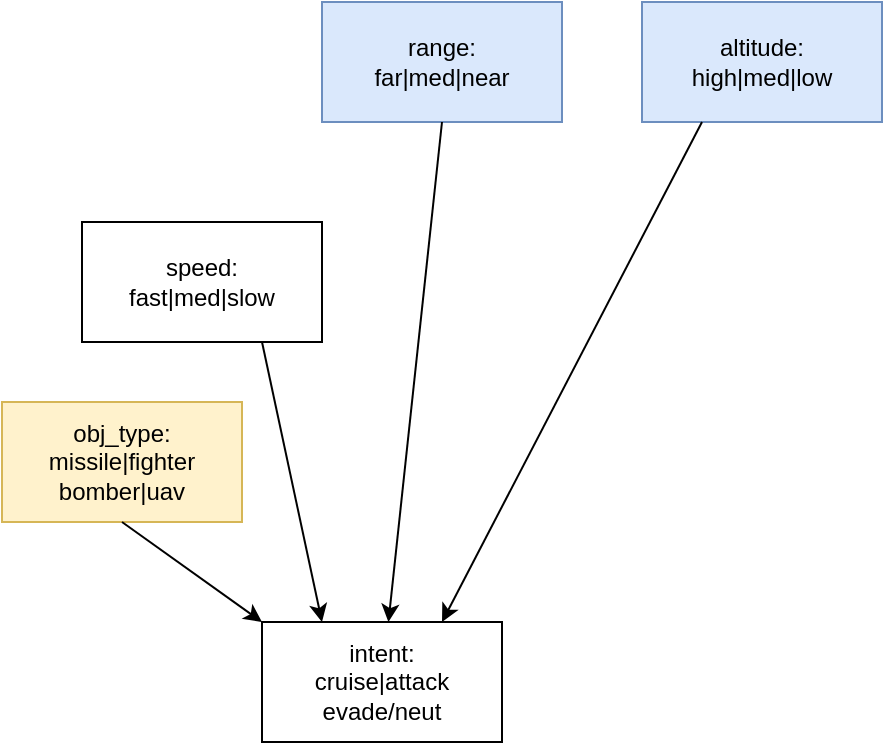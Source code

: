 <mxfile version="23.1.5" type="device">
  <diagram name="Page-1" id="ALpWwbiZaHAGxp9ZZEmo">
    <mxGraphModel dx="-266" dy="754" grid="1" gridSize="10" guides="1" tooltips="1" connect="1" arrows="1" fold="1" page="1" pageScale="1" pageWidth="850" pageHeight="1100" math="0" shadow="0">
      <root>
        <mxCell id="0" />
        <mxCell id="1" parent="0" />
        <mxCell id="UxW9fmJ-w9nNnRusFdq5-1" value="&lt;div&gt;range:&lt;/div&gt;&lt;div&gt;far|med|near&lt;br&gt;&lt;/div&gt;" style="rounded=0;whiteSpace=wrap;html=1;fillColor=#dae8fc;strokeColor=#6c8ebf;" vertex="1" parent="1">
          <mxGeometry x="1920" y="40" width="120" height="60" as="geometry" />
        </mxCell>
        <mxCell id="UxW9fmJ-w9nNnRusFdq5-2" value="&lt;div&gt;altitude:&lt;/div&gt;&lt;div&gt;high|med|low&lt;br&gt;&lt;/div&gt;" style="rounded=0;whiteSpace=wrap;html=1;fillColor=#dae8fc;strokeColor=#6c8ebf;" vertex="1" parent="1">
          <mxGeometry x="2080" y="40" width="120" height="60" as="geometry" />
        </mxCell>
        <mxCell id="UxW9fmJ-w9nNnRusFdq5-3" value="&lt;div&gt;speed:&lt;/div&gt;&lt;div&gt;fast|med|slow&lt;br&gt;&lt;/div&gt;" style="rounded=0;whiteSpace=wrap;html=1;" vertex="1" parent="1">
          <mxGeometry x="1800" y="150" width="120" height="60" as="geometry" />
        </mxCell>
        <mxCell id="UxW9fmJ-w9nNnRusFdq5-4" value="&lt;div&gt;obj_type:&lt;/div&gt;&lt;div&gt;missile|fighter&lt;/div&gt;&lt;div&gt;bomber|uav&lt;/div&gt;" style="rounded=0;whiteSpace=wrap;html=1;fillColor=#fff2cc;strokeColor=#d6b656;" vertex="1" parent="1">
          <mxGeometry x="1760" y="240" width="120" height="60" as="geometry" />
        </mxCell>
        <mxCell id="UxW9fmJ-w9nNnRusFdq5-5" value="&lt;div&gt;intent:&lt;/div&gt;&lt;div&gt;cruise|attack&lt;/div&gt;&lt;div&gt;evade/neut&lt;br&gt;&lt;/div&gt;" style="rounded=0;whiteSpace=wrap;html=1;" vertex="1" parent="1">
          <mxGeometry x="1890" y="350" width="120" height="60" as="geometry" />
        </mxCell>
        <mxCell id="UxW9fmJ-w9nNnRusFdq5-6" value="" style="endArrow=classic;html=1;rounded=0;exitX=0.5;exitY=1;exitDx=0;exitDy=0;entryX=0;entryY=0;entryDx=0;entryDy=0;" edge="1" parent="1" source="UxW9fmJ-w9nNnRusFdq5-4" target="UxW9fmJ-w9nNnRusFdq5-5">
          <mxGeometry width="50" height="50" relative="1" as="geometry">
            <mxPoint x="1500" y="110" as="sourcePoint" />
            <mxPoint x="1570" y="240" as="targetPoint" />
          </mxGeometry>
        </mxCell>
        <mxCell id="UxW9fmJ-w9nNnRusFdq5-7" value="" style="endArrow=classic;html=1;rounded=0;exitX=0.75;exitY=1;exitDx=0;exitDy=0;entryX=0.25;entryY=0;entryDx=0;entryDy=0;" edge="1" parent="1" source="UxW9fmJ-w9nNnRusFdq5-3" target="UxW9fmJ-w9nNnRusFdq5-5">
          <mxGeometry width="50" height="50" relative="1" as="geometry">
            <mxPoint x="1600" y="200" as="sourcePoint" />
            <mxPoint x="1650" y="150" as="targetPoint" />
          </mxGeometry>
        </mxCell>
        <mxCell id="UxW9fmJ-w9nNnRusFdq5-8" value="" style="endArrow=classic;html=1;rounded=0;exitX=0.5;exitY=1;exitDx=0;exitDy=0;" edge="1" parent="1" source="UxW9fmJ-w9nNnRusFdq5-1" target="UxW9fmJ-w9nNnRusFdq5-5">
          <mxGeometry width="50" height="50" relative="1" as="geometry">
            <mxPoint x="1670" y="-40" as="sourcePoint" />
            <mxPoint x="1720" y="-90" as="targetPoint" />
          </mxGeometry>
        </mxCell>
        <mxCell id="UxW9fmJ-w9nNnRusFdq5-9" value="" style="endArrow=classic;html=1;rounded=0;exitX=0.25;exitY=1;exitDx=0;exitDy=0;entryX=0.75;entryY=0;entryDx=0;entryDy=0;" edge="1" parent="1" source="UxW9fmJ-w9nNnRusFdq5-2" target="UxW9fmJ-w9nNnRusFdq5-5">
          <mxGeometry width="50" height="50" relative="1" as="geometry">
            <mxPoint x="1740" y="-40" as="sourcePoint" />
            <mxPoint x="1790" y="-90" as="targetPoint" />
          </mxGeometry>
        </mxCell>
      </root>
    </mxGraphModel>
  </diagram>
</mxfile>
